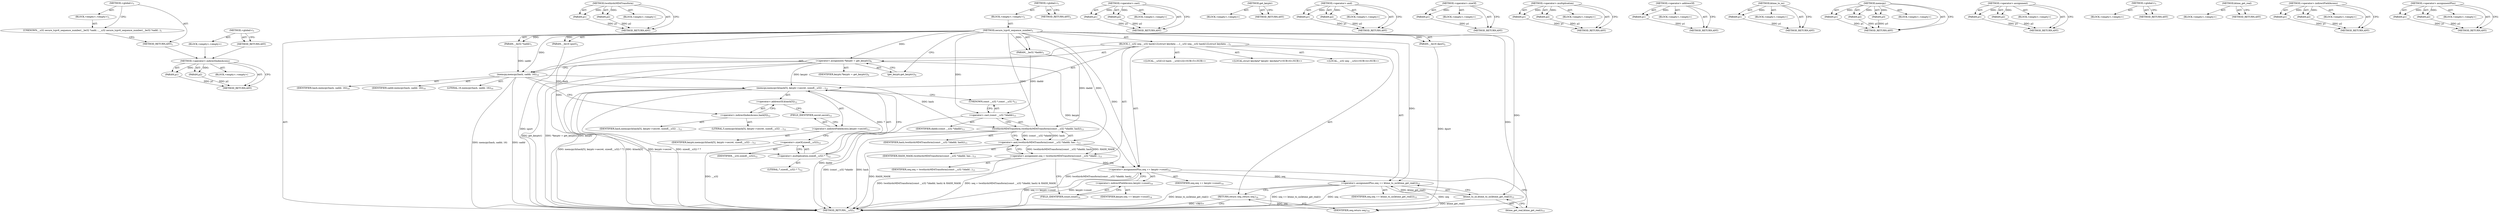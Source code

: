 digraph "&lt;global&gt;" {
vulnerable_101 [label=<(METHOD,&lt;operator&gt;.indirectIndexAccess)>];
vulnerable_102 [label=<(PARAM,p1)>];
vulnerable_103 [label=<(PARAM,p2)>];
vulnerable_104 [label=<(BLOCK,&lt;empty&gt;,&lt;empty&gt;)>];
vulnerable_105 [label=<(METHOD_RETURN,ANY)>];
vulnerable_125 [label=<(METHOD,twothirdsMD4Transform)>];
vulnerable_126 [label=<(PARAM,p1)>];
vulnerable_127 [label=<(PARAM,p2)>];
vulnerable_128 [label=<(BLOCK,&lt;empty&gt;,&lt;empty&gt;)>];
vulnerable_129 [label=<(METHOD_RETURN,ANY)>];
vulnerable_6 [label=<(METHOD,&lt;global&gt;)<SUB>1</SUB>>];
vulnerable_7 [label=<(BLOCK,&lt;empty&gt;,&lt;empty&gt;)<SUB>1</SUB>>];
vulnerable_8 [label=<(METHOD,secure_tcpv6_sequence_number)<SUB>1</SUB>>];
vulnerable_9 [label=<(PARAM,__be32 *saddr)<SUB>1</SUB>>];
vulnerable_10 [label=<(PARAM,__be32 *daddr)<SUB>1</SUB>>];
vulnerable_11 [label=<(PARAM,__be16 sport)<SUB>2</SUB>>];
vulnerable_12 [label=<(PARAM,__be16 dport)<SUB>2</SUB>>];
vulnerable_13 [label=<(BLOCK,{
	__u32 seq;
	__u32 hash[12];
	struct keydata ...,{
	__u32 seq;
	__u32 hash[12];
	struct keydata ...)<SUB>3</SUB>>];
vulnerable_14 [label="<(LOCAL,__u32 seq: __u32)<SUB>4</SUB>>"];
vulnerable_15 [label="<(LOCAL,__u32[12] hash: __u32[12])<SUB>5</SUB>>"];
vulnerable_16 [label="<(LOCAL,struct keydata* keyptr: keydata*)<SUB>6</SUB>>"];
vulnerable_17 [label=<(&lt;operator&gt;.assignment,*keyptr = get_keyptr())<SUB>6</SUB>>];
vulnerable_18 [label=<(IDENTIFIER,keyptr,*keyptr = get_keyptr())<SUB>6</SUB>>];
vulnerable_19 [label=<(get_keyptr,get_keyptr())<SUB>6</SUB>>];
vulnerable_20 [label=<(memcpy,memcpy(hash, saddr, 16))<SUB>10</SUB>>];
vulnerable_21 [label=<(IDENTIFIER,hash,memcpy(hash, saddr, 16))<SUB>10</SUB>>];
vulnerable_22 [label=<(IDENTIFIER,saddr,memcpy(hash, saddr, 16))<SUB>10</SUB>>];
vulnerable_23 [label=<(LITERAL,16,memcpy(hash, saddr, 16))<SUB>10</SUB>>];
vulnerable_24 [label=<(memcpy,memcpy(&amp;hash[5], keyptr-&gt;secret, sizeof(__u32) ...)<SUB>12</SUB>>];
vulnerable_25 [label=<(&lt;operator&gt;.addressOf,&amp;hash[5])<SUB>12</SUB>>];
vulnerable_26 [label=<(&lt;operator&gt;.indirectIndexAccess,hash[5])<SUB>12</SUB>>];
vulnerable_27 [label=<(IDENTIFIER,hash,memcpy(&amp;hash[5], keyptr-&gt;secret, sizeof(__u32) ...)<SUB>12</SUB>>];
vulnerable_28 [label=<(LITERAL,5,memcpy(&amp;hash[5], keyptr-&gt;secret, sizeof(__u32) ...)<SUB>12</SUB>>];
vulnerable_29 [label=<(&lt;operator&gt;.indirectFieldAccess,keyptr-&gt;secret)<SUB>12</SUB>>];
vulnerable_30 [label=<(IDENTIFIER,keyptr,memcpy(&amp;hash[5], keyptr-&gt;secret, sizeof(__u32) ...)<SUB>12</SUB>>];
vulnerable_31 [label=<(FIELD_IDENTIFIER,secret,secret)<SUB>12</SUB>>];
vulnerable_32 [label=<(&lt;operator&gt;.multiplication,sizeof(__u32) * 7)<SUB>12</SUB>>];
vulnerable_33 [label=<(&lt;operator&gt;.sizeOf,sizeof(__u32))<SUB>12</SUB>>];
vulnerable_34 [label=<(IDENTIFIER,__u32,sizeof(__u32))<SUB>12</SUB>>];
vulnerable_35 [label=<(LITERAL,7,sizeof(__u32) * 7)<SUB>12</SUB>>];
vulnerable_36 [label=<(&lt;operator&gt;.assignment,seq = twothirdsMD4Transform((const __u32 *)dadd...)<SUB>13</SUB>>];
vulnerable_37 [label=<(IDENTIFIER,seq,seq = twothirdsMD4Transform((const __u32 *)dadd...)<SUB>13</SUB>>];
vulnerable_38 [label=<(&lt;operator&gt;.and,twothirdsMD4Transform((const __u32 *)daddr, has...)<SUB>13</SUB>>];
vulnerable_39 [label=<(twothirdsMD4Transform,twothirdsMD4Transform((const __u32 *)daddr, hash))<SUB>13</SUB>>];
vulnerable_40 [label=<(&lt;operator&gt;.cast,(const __u32 *)daddr)<SUB>13</SUB>>];
vulnerable_41 [label=<(UNKNOWN,const __u32 *,const __u32 *)<SUB>13</SUB>>];
vulnerable_42 [label=<(IDENTIFIER,daddr,(const __u32 *)daddr)<SUB>13</SUB>>];
vulnerable_43 [label=<(IDENTIFIER,hash,twothirdsMD4Transform((const __u32 *)daddr, hash))<SUB>13</SUB>>];
vulnerable_44 [label=<(IDENTIFIER,HASH_MASK,twothirdsMD4Transform((const __u32 *)daddr, has...)<SUB>13</SUB>>];
vulnerable_45 [label=<(&lt;operator&gt;.assignmentPlus,seq += keyptr-&gt;count)<SUB>14</SUB>>];
vulnerable_46 [label=<(IDENTIFIER,seq,seq += keyptr-&gt;count)<SUB>14</SUB>>];
vulnerable_47 [label=<(&lt;operator&gt;.indirectFieldAccess,keyptr-&gt;count)<SUB>14</SUB>>];
vulnerable_48 [label=<(IDENTIFIER,keyptr,seq += keyptr-&gt;count)<SUB>14</SUB>>];
vulnerable_49 [label=<(FIELD_IDENTIFIER,count,count)<SUB>14</SUB>>];
vulnerable_50 [label=<(&lt;operator&gt;.assignmentPlus,seq += ktime_to_ns(ktime_get_real()))<SUB>15</SUB>>];
vulnerable_51 [label=<(IDENTIFIER,seq,seq += ktime_to_ns(ktime_get_real()))<SUB>15</SUB>>];
vulnerable_52 [label=<(ktime_to_ns,ktime_to_ns(ktime_get_real()))<SUB>15</SUB>>];
vulnerable_53 [label=<(ktime_get_real,ktime_get_real())<SUB>15</SUB>>];
vulnerable_54 [label=<(RETURN,return seq;,return seq;)<SUB>16</SUB>>];
vulnerable_55 [label=<(IDENTIFIER,seq,return seq;)<SUB>16</SUB>>];
vulnerable_56 [label=<(METHOD_RETURN,__u32)<SUB>1</SUB>>];
vulnerable_58 [label=<(METHOD_RETURN,ANY)<SUB>1</SUB>>];
vulnerable_130 [label=<(METHOD,&lt;operator&gt;.cast)>];
vulnerable_131 [label=<(PARAM,p1)>];
vulnerable_132 [label=<(PARAM,p2)>];
vulnerable_133 [label=<(BLOCK,&lt;empty&gt;,&lt;empty&gt;)>];
vulnerable_134 [label=<(METHOD_RETURN,ANY)>];
vulnerable_88 [label=<(METHOD,get_keyptr)>];
vulnerable_89 [label=<(BLOCK,&lt;empty&gt;,&lt;empty&gt;)>];
vulnerable_90 [label=<(METHOD_RETURN,ANY)>];
vulnerable_120 [label=<(METHOD,&lt;operator&gt;.and)>];
vulnerable_121 [label=<(PARAM,p1)>];
vulnerable_122 [label=<(PARAM,p2)>];
vulnerable_123 [label=<(BLOCK,&lt;empty&gt;,&lt;empty&gt;)>];
vulnerable_124 [label=<(METHOD_RETURN,ANY)>];
vulnerable_116 [label=<(METHOD,&lt;operator&gt;.sizeOf)>];
vulnerable_117 [label=<(PARAM,p1)>];
vulnerable_118 [label=<(BLOCK,&lt;empty&gt;,&lt;empty&gt;)>];
vulnerable_119 [label=<(METHOD_RETURN,ANY)>];
vulnerable_111 [label=<(METHOD,&lt;operator&gt;.multiplication)>];
vulnerable_112 [label=<(PARAM,p1)>];
vulnerable_113 [label=<(PARAM,p2)>];
vulnerable_114 [label=<(BLOCK,&lt;empty&gt;,&lt;empty&gt;)>];
vulnerable_115 [label=<(METHOD_RETURN,ANY)>];
vulnerable_97 [label=<(METHOD,&lt;operator&gt;.addressOf)>];
vulnerable_98 [label=<(PARAM,p1)>];
vulnerable_99 [label=<(BLOCK,&lt;empty&gt;,&lt;empty&gt;)>];
vulnerable_100 [label=<(METHOD_RETURN,ANY)>];
vulnerable_140 [label=<(METHOD,ktime_to_ns)>];
vulnerable_141 [label=<(PARAM,p1)>];
vulnerable_142 [label=<(BLOCK,&lt;empty&gt;,&lt;empty&gt;)>];
vulnerable_143 [label=<(METHOD_RETURN,ANY)>];
vulnerable_91 [label=<(METHOD,memcpy)>];
vulnerable_92 [label=<(PARAM,p1)>];
vulnerable_93 [label=<(PARAM,p2)>];
vulnerable_94 [label=<(PARAM,p3)>];
vulnerable_95 [label=<(BLOCK,&lt;empty&gt;,&lt;empty&gt;)>];
vulnerable_96 [label=<(METHOD_RETURN,ANY)>];
vulnerable_83 [label=<(METHOD,&lt;operator&gt;.assignment)>];
vulnerable_84 [label=<(PARAM,p1)>];
vulnerable_85 [label=<(PARAM,p2)>];
vulnerable_86 [label=<(BLOCK,&lt;empty&gt;,&lt;empty&gt;)>];
vulnerable_87 [label=<(METHOD_RETURN,ANY)>];
vulnerable_77 [label=<(METHOD,&lt;global&gt;)<SUB>1</SUB>>];
vulnerable_78 [label=<(BLOCK,&lt;empty&gt;,&lt;empty&gt;)>];
vulnerable_79 [label=<(METHOD_RETURN,ANY)>];
vulnerable_144 [label=<(METHOD,ktime_get_real)>];
vulnerable_145 [label=<(BLOCK,&lt;empty&gt;,&lt;empty&gt;)>];
vulnerable_146 [label=<(METHOD_RETURN,ANY)>];
vulnerable_106 [label=<(METHOD,&lt;operator&gt;.indirectFieldAccess)>];
vulnerable_107 [label=<(PARAM,p1)>];
vulnerable_108 [label=<(PARAM,p2)>];
vulnerable_109 [label=<(BLOCK,&lt;empty&gt;,&lt;empty&gt;)>];
vulnerable_110 [label=<(METHOD_RETURN,ANY)>];
vulnerable_135 [label=<(METHOD,&lt;operator&gt;.assignmentPlus)>];
vulnerable_136 [label=<(PARAM,p1)>];
vulnerable_137 [label=<(PARAM,p2)>];
vulnerable_138 [label=<(BLOCK,&lt;empty&gt;,&lt;empty&gt;)>];
vulnerable_139 [label=<(METHOD_RETURN,ANY)>];
fixed_6 [label=<(METHOD,&lt;global&gt;)<SUB>1</SUB>>];
fixed_7 [label=<(BLOCK,&lt;empty&gt;,&lt;empty&gt;)<SUB>1</SUB>>];
fixed_8 [label=<(UNKNOWN,__u32 secure_tcpv6_sequence_number(__be32 *sadd...,__u32 secure_tcpv6_sequence_number(__be32 *sadd...)<SUB>1</SUB>>];
fixed_9 [label=<(METHOD_RETURN,ANY)<SUB>1</SUB>>];
fixed_14 [label=<(METHOD,&lt;global&gt;)<SUB>1</SUB>>];
fixed_15 [label=<(BLOCK,&lt;empty&gt;,&lt;empty&gt;)>];
fixed_16 [label=<(METHOD_RETURN,ANY)>];
vulnerable_101 -> vulnerable_102  [key=0, label="AST: "];
vulnerable_101 -> vulnerable_102  [key=1, label="DDG: "];
vulnerable_101 -> vulnerable_104  [key=0, label="AST: "];
vulnerable_101 -> vulnerable_103  [key=0, label="AST: "];
vulnerable_101 -> vulnerable_103  [key=1, label="DDG: "];
vulnerable_101 -> vulnerable_105  [key=0, label="AST: "];
vulnerable_101 -> vulnerable_105  [key=1, label="CFG: "];
vulnerable_102 -> vulnerable_105  [key=0, label="DDG: p1"];
vulnerable_103 -> vulnerable_105  [key=0, label="DDG: p2"];
vulnerable_125 -> vulnerable_126  [key=0, label="AST: "];
vulnerable_125 -> vulnerable_126  [key=1, label="DDG: "];
vulnerable_125 -> vulnerable_128  [key=0, label="AST: "];
vulnerable_125 -> vulnerable_127  [key=0, label="AST: "];
vulnerable_125 -> vulnerable_127  [key=1, label="DDG: "];
vulnerable_125 -> vulnerable_129  [key=0, label="AST: "];
vulnerable_125 -> vulnerable_129  [key=1, label="CFG: "];
vulnerable_126 -> vulnerable_129  [key=0, label="DDG: p1"];
vulnerable_127 -> vulnerable_129  [key=0, label="DDG: p2"];
vulnerable_6 -> vulnerable_7  [key=0, label="AST: "];
vulnerable_6 -> vulnerable_58  [key=0, label="AST: "];
vulnerable_6 -> vulnerable_58  [key=1, label="CFG: "];
vulnerable_7 -> vulnerable_8  [key=0, label="AST: "];
vulnerable_8 -> vulnerable_9  [key=0, label="AST: "];
vulnerable_8 -> vulnerable_9  [key=1, label="DDG: "];
vulnerable_8 -> vulnerable_10  [key=0, label="AST: "];
vulnerable_8 -> vulnerable_10  [key=1, label="DDG: "];
vulnerable_8 -> vulnerable_11  [key=0, label="AST: "];
vulnerable_8 -> vulnerable_11  [key=1, label="DDG: "];
vulnerable_8 -> vulnerable_12  [key=0, label="AST: "];
vulnerable_8 -> vulnerable_12  [key=1, label="DDG: "];
vulnerable_8 -> vulnerable_13  [key=0, label="AST: "];
vulnerable_8 -> vulnerable_56  [key=0, label="AST: "];
vulnerable_8 -> vulnerable_19  [key=0, label="CFG: "];
vulnerable_8 -> vulnerable_17  [key=0, label="DDG: "];
vulnerable_8 -> vulnerable_20  [key=0, label="DDG: "];
vulnerable_8 -> vulnerable_45  [key=0, label="DDG: "];
vulnerable_8 -> vulnerable_50  [key=0, label="DDG: "];
vulnerable_8 -> vulnerable_55  [key=0, label="DDG: "];
vulnerable_8 -> vulnerable_32  [key=0, label="DDG: "];
vulnerable_8 -> vulnerable_38  [key=0, label="DDG: "];
vulnerable_8 -> vulnerable_52  [key=0, label="DDG: "];
vulnerable_8 -> vulnerable_39  [key=0, label="DDG: "];
vulnerable_8 -> vulnerable_40  [key=0, label="DDG: "];
vulnerable_9 -> vulnerable_20  [key=0, label="DDG: saddr"];
vulnerable_10 -> vulnerable_39  [key=0, label="DDG: daddr"];
vulnerable_10 -> vulnerable_40  [key=0, label="DDG: daddr"];
vulnerable_11 -> vulnerable_56  [key=0, label="DDG: sport"];
vulnerable_12 -> vulnerable_56  [key=0, label="DDG: dport"];
vulnerable_13 -> vulnerable_14  [key=0, label="AST: "];
vulnerable_13 -> vulnerable_15  [key=0, label="AST: "];
vulnerable_13 -> vulnerable_16  [key=0, label="AST: "];
vulnerable_13 -> vulnerable_17  [key=0, label="AST: "];
vulnerable_13 -> vulnerable_20  [key=0, label="AST: "];
vulnerable_13 -> vulnerable_24  [key=0, label="AST: "];
vulnerable_13 -> vulnerable_36  [key=0, label="AST: "];
vulnerable_13 -> vulnerable_45  [key=0, label="AST: "];
vulnerable_13 -> vulnerable_50  [key=0, label="AST: "];
vulnerable_13 -> vulnerable_54  [key=0, label="AST: "];
vulnerable_17 -> vulnerable_18  [key=0, label="AST: "];
vulnerable_17 -> vulnerable_19  [key=0, label="AST: "];
vulnerable_17 -> vulnerable_20  [key=0, label="CFG: "];
vulnerable_17 -> vulnerable_56  [key=0, label="DDG: keyptr"];
vulnerable_17 -> vulnerable_56  [key=1, label="DDG: get_keyptr()"];
vulnerable_17 -> vulnerable_56  [key=2, label="DDG: *keyptr = get_keyptr()"];
vulnerable_17 -> vulnerable_45  [key=0, label="DDG: keyptr"];
vulnerable_17 -> vulnerable_24  [key=0, label="DDG: keyptr"];
vulnerable_19 -> vulnerable_17  [key=0, label="CFG: "];
vulnerable_20 -> vulnerable_21  [key=0, label="AST: "];
vulnerable_20 -> vulnerable_22  [key=0, label="AST: "];
vulnerable_20 -> vulnerable_23  [key=0, label="AST: "];
vulnerable_20 -> vulnerable_26  [key=0, label="CFG: "];
vulnerable_20 -> vulnerable_56  [key=0, label="DDG: saddr"];
vulnerable_20 -> vulnerable_56  [key=1, label="DDG: memcpy(hash, saddr, 16)"];
vulnerable_20 -> vulnerable_24  [key=0, label="DDG: hash"];
vulnerable_20 -> vulnerable_39  [key=0, label="DDG: hash"];
vulnerable_24 -> vulnerable_25  [key=0, label="AST: "];
vulnerable_24 -> vulnerable_29  [key=0, label="AST: "];
vulnerable_24 -> vulnerable_32  [key=0, label="AST: "];
vulnerable_24 -> vulnerable_41  [key=0, label="CFG: "];
vulnerable_24 -> vulnerable_56  [key=0, label="DDG: &amp;hash[5]"];
vulnerable_24 -> vulnerable_56  [key=1, label="DDG: keyptr-&gt;secret"];
vulnerable_24 -> vulnerable_56  [key=2, label="DDG: sizeof(__u32) * 7"];
vulnerable_24 -> vulnerable_56  [key=3, label="DDG: memcpy(&amp;hash[5], keyptr-&gt;secret, sizeof(__u32) * 7)"];
vulnerable_25 -> vulnerable_26  [key=0, label="AST: "];
vulnerable_25 -> vulnerable_31  [key=0, label="CFG: "];
vulnerable_26 -> vulnerable_27  [key=0, label="AST: "];
vulnerable_26 -> vulnerable_28  [key=0, label="AST: "];
vulnerable_26 -> vulnerable_25  [key=0, label="CFG: "];
vulnerable_29 -> vulnerable_30  [key=0, label="AST: "];
vulnerable_29 -> vulnerable_31  [key=0, label="AST: "];
vulnerable_29 -> vulnerable_33  [key=0, label="CFG: "];
vulnerable_31 -> vulnerable_29  [key=0, label="CFG: "];
vulnerable_32 -> vulnerable_33  [key=0, label="AST: "];
vulnerable_32 -> vulnerable_35  [key=0, label="AST: "];
vulnerable_32 -> vulnerable_24  [key=0, label="CFG: "];
vulnerable_32 -> vulnerable_24  [key=1, label="DDG: 7"];
vulnerable_33 -> vulnerable_34  [key=0, label="AST: "];
vulnerable_33 -> vulnerable_32  [key=0, label="CFG: "];
vulnerable_33 -> vulnerable_56  [key=0, label="DDG: __u32"];
vulnerable_36 -> vulnerable_37  [key=0, label="AST: "];
vulnerable_36 -> vulnerable_38  [key=0, label="AST: "];
vulnerable_36 -> vulnerable_49  [key=0, label="CFG: "];
vulnerable_36 -> vulnerable_56  [key=0, label="DDG: twothirdsMD4Transform((const __u32 *)daddr, hash) &amp; HASH_MASK"];
vulnerable_36 -> vulnerable_56  [key=1, label="DDG: seq = twothirdsMD4Transform((const __u32 *)daddr, hash) &amp; HASH_MASK"];
vulnerable_36 -> vulnerable_45  [key=0, label="DDG: seq"];
vulnerable_38 -> vulnerable_39  [key=0, label="AST: "];
vulnerable_38 -> vulnerable_44  [key=0, label="AST: "];
vulnerable_38 -> vulnerable_36  [key=0, label="CFG: "];
vulnerable_38 -> vulnerable_36  [key=1, label="DDG: twothirdsMD4Transform((const __u32 *)daddr, hash)"];
vulnerable_38 -> vulnerable_36  [key=2, label="DDG: HASH_MASK"];
vulnerable_38 -> vulnerable_56  [key=0, label="DDG: twothirdsMD4Transform((const __u32 *)daddr, hash)"];
vulnerable_38 -> vulnerable_56  [key=1, label="DDG: HASH_MASK"];
vulnerable_39 -> vulnerable_40  [key=0, label="AST: "];
vulnerable_39 -> vulnerable_43  [key=0, label="AST: "];
vulnerable_39 -> vulnerable_38  [key=0, label="CFG: "];
vulnerable_39 -> vulnerable_38  [key=1, label="DDG: (const __u32 *)daddr"];
vulnerable_39 -> vulnerable_38  [key=2, label="DDG: hash"];
vulnerable_39 -> vulnerable_56  [key=0, label="DDG: (const __u32 *)daddr"];
vulnerable_39 -> vulnerable_56  [key=1, label="DDG: hash"];
vulnerable_40 -> vulnerable_41  [key=0, label="AST: "];
vulnerable_40 -> vulnerable_42  [key=0, label="AST: "];
vulnerable_40 -> vulnerable_39  [key=0, label="CFG: "];
vulnerable_40 -> vulnerable_56  [key=0, label="DDG: daddr"];
vulnerable_41 -> vulnerable_40  [key=0, label="CFG: "];
vulnerable_45 -> vulnerable_46  [key=0, label="AST: "];
vulnerable_45 -> vulnerable_47  [key=0, label="AST: "];
vulnerable_45 -> vulnerable_53  [key=0, label="CFG: "];
vulnerable_45 -> vulnerable_56  [key=0, label="DDG: keyptr-&gt;count"];
vulnerable_45 -> vulnerable_56  [key=1, label="DDG: seq += keyptr-&gt;count"];
vulnerable_45 -> vulnerable_50  [key=0, label="DDG: seq"];
vulnerable_47 -> vulnerable_48  [key=0, label="AST: "];
vulnerable_47 -> vulnerable_49  [key=0, label="AST: "];
vulnerable_47 -> vulnerable_45  [key=0, label="CFG: "];
vulnerable_49 -> vulnerable_47  [key=0, label="CFG: "];
vulnerable_50 -> vulnerable_51  [key=0, label="AST: "];
vulnerable_50 -> vulnerable_52  [key=0, label="AST: "];
vulnerable_50 -> vulnerable_54  [key=0, label="CFG: "];
vulnerable_50 -> vulnerable_56  [key=0, label="DDG: seq"];
vulnerable_50 -> vulnerable_56  [key=1, label="DDG: ktime_to_ns(ktime_get_real())"];
vulnerable_50 -> vulnerable_56  [key=2, label="DDG: seq += ktime_to_ns(ktime_get_real())"];
vulnerable_50 -> vulnerable_55  [key=0, label="DDG: seq"];
vulnerable_52 -> vulnerable_53  [key=0, label="AST: "];
vulnerable_52 -> vulnerable_50  [key=0, label="CFG: "];
vulnerable_52 -> vulnerable_50  [key=1, label="DDG: ktime_get_real()"];
vulnerable_52 -> vulnerable_56  [key=0, label="DDG: ktime_get_real()"];
vulnerable_53 -> vulnerable_52  [key=0, label="CFG: "];
vulnerable_54 -> vulnerable_55  [key=0, label="AST: "];
vulnerable_54 -> vulnerable_56  [key=0, label="CFG: "];
vulnerable_54 -> vulnerable_56  [key=1, label="DDG: &lt;RET&gt;"];
vulnerable_55 -> vulnerable_54  [key=0, label="DDG: seq"];
vulnerable_130 -> vulnerable_131  [key=0, label="AST: "];
vulnerable_130 -> vulnerable_131  [key=1, label="DDG: "];
vulnerable_130 -> vulnerable_133  [key=0, label="AST: "];
vulnerable_130 -> vulnerable_132  [key=0, label="AST: "];
vulnerable_130 -> vulnerable_132  [key=1, label="DDG: "];
vulnerable_130 -> vulnerable_134  [key=0, label="AST: "];
vulnerable_130 -> vulnerable_134  [key=1, label="CFG: "];
vulnerable_131 -> vulnerable_134  [key=0, label="DDG: p1"];
vulnerable_132 -> vulnerable_134  [key=0, label="DDG: p2"];
vulnerable_88 -> vulnerable_89  [key=0, label="AST: "];
vulnerable_88 -> vulnerable_90  [key=0, label="AST: "];
vulnerable_88 -> vulnerable_90  [key=1, label="CFG: "];
vulnerable_120 -> vulnerable_121  [key=0, label="AST: "];
vulnerable_120 -> vulnerable_121  [key=1, label="DDG: "];
vulnerable_120 -> vulnerable_123  [key=0, label="AST: "];
vulnerable_120 -> vulnerable_122  [key=0, label="AST: "];
vulnerable_120 -> vulnerable_122  [key=1, label="DDG: "];
vulnerable_120 -> vulnerable_124  [key=0, label="AST: "];
vulnerable_120 -> vulnerable_124  [key=1, label="CFG: "];
vulnerable_121 -> vulnerable_124  [key=0, label="DDG: p1"];
vulnerable_122 -> vulnerable_124  [key=0, label="DDG: p2"];
vulnerable_116 -> vulnerable_117  [key=0, label="AST: "];
vulnerable_116 -> vulnerable_117  [key=1, label="DDG: "];
vulnerable_116 -> vulnerable_118  [key=0, label="AST: "];
vulnerable_116 -> vulnerable_119  [key=0, label="AST: "];
vulnerable_116 -> vulnerable_119  [key=1, label="CFG: "];
vulnerable_117 -> vulnerable_119  [key=0, label="DDG: p1"];
vulnerable_111 -> vulnerable_112  [key=0, label="AST: "];
vulnerable_111 -> vulnerable_112  [key=1, label="DDG: "];
vulnerable_111 -> vulnerable_114  [key=0, label="AST: "];
vulnerable_111 -> vulnerable_113  [key=0, label="AST: "];
vulnerable_111 -> vulnerable_113  [key=1, label="DDG: "];
vulnerable_111 -> vulnerable_115  [key=0, label="AST: "];
vulnerable_111 -> vulnerable_115  [key=1, label="CFG: "];
vulnerable_112 -> vulnerable_115  [key=0, label="DDG: p1"];
vulnerable_113 -> vulnerable_115  [key=0, label="DDG: p2"];
vulnerable_97 -> vulnerable_98  [key=0, label="AST: "];
vulnerable_97 -> vulnerable_98  [key=1, label="DDG: "];
vulnerable_97 -> vulnerable_99  [key=0, label="AST: "];
vulnerable_97 -> vulnerable_100  [key=0, label="AST: "];
vulnerable_97 -> vulnerable_100  [key=1, label="CFG: "];
vulnerable_98 -> vulnerable_100  [key=0, label="DDG: p1"];
vulnerable_140 -> vulnerable_141  [key=0, label="AST: "];
vulnerable_140 -> vulnerable_141  [key=1, label="DDG: "];
vulnerable_140 -> vulnerable_142  [key=0, label="AST: "];
vulnerable_140 -> vulnerable_143  [key=0, label="AST: "];
vulnerable_140 -> vulnerable_143  [key=1, label="CFG: "];
vulnerable_141 -> vulnerable_143  [key=0, label="DDG: p1"];
vulnerable_91 -> vulnerable_92  [key=0, label="AST: "];
vulnerable_91 -> vulnerable_92  [key=1, label="DDG: "];
vulnerable_91 -> vulnerable_95  [key=0, label="AST: "];
vulnerable_91 -> vulnerable_93  [key=0, label="AST: "];
vulnerable_91 -> vulnerable_93  [key=1, label="DDG: "];
vulnerable_91 -> vulnerable_96  [key=0, label="AST: "];
vulnerable_91 -> vulnerable_96  [key=1, label="CFG: "];
vulnerable_91 -> vulnerable_94  [key=0, label="AST: "];
vulnerable_91 -> vulnerable_94  [key=1, label="DDG: "];
vulnerable_92 -> vulnerable_96  [key=0, label="DDG: p1"];
vulnerable_93 -> vulnerable_96  [key=0, label="DDG: p2"];
vulnerable_94 -> vulnerable_96  [key=0, label="DDG: p3"];
vulnerable_83 -> vulnerable_84  [key=0, label="AST: "];
vulnerable_83 -> vulnerable_84  [key=1, label="DDG: "];
vulnerable_83 -> vulnerable_86  [key=0, label="AST: "];
vulnerable_83 -> vulnerable_85  [key=0, label="AST: "];
vulnerable_83 -> vulnerable_85  [key=1, label="DDG: "];
vulnerable_83 -> vulnerable_87  [key=0, label="AST: "];
vulnerable_83 -> vulnerable_87  [key=1, label="CFG: "];
vulnerable_84 -> vulnerable_87  [key=0, label="DDG: p1"];
vulnerable_85 -> vulnerable_87  [key=0, label="DDG: p2"];
vulnerable_77 -> vulnerable_78  [key=0, label="AST: "];
vulnerable_77 -> vulnerable_79  [key=0, label="AST: "];
vulnerable_77 -> vulnerable_79  [key=1, label="CFG: "];
vulnerable_144 -> vulnerable_145  [key=0, label="AST: "];
vulnerable_144 -> vulnerable_146  [key=0, label="AST: "];
vulnerable_144 -> vulnerable_146  [key=1, label="CFG: "];
vulnerable_106 -> vulnerable_107  [key=0, label="AST: "];
vulnerable_106 -> vulnerable_107  [key=1, label="DDG: "];
vulnerable_106 -> vulnerable_109  [key=0, label="AST: "];
vulnerable_106 -> vulnerable_108  [key=0, label="AST: "];
vulnerable_106 -> vulnerable_108  [key=1, label="DDG: "];
vulnerable_106 -> vulnerable_110  [key=0, label="AST: "];
vulnerable_106 -> vulnerable_110  [key=1, label="CFG: "];
vulnerable_107 -> vulnerable_110  [key=0, label="DDG: p1"];
vulnerable_108 -> vulnerable_110  [key=0, label="DDG: p2"];
vulnerable_135 -> vulnerable_136  [key=0, label="AST: "];
vulnerable_135 -> vulnerable_136  [key=1, label="DDG: "];
vulnerable_135 -> vulnerable_138  [key=0, label="AST: "];
vulnerable_135 -> vulnerable_137  [key=0, label="AST: "];
vulnerable_135 -> vulnerable_137  [key=1, label="DDG: "];
vulnerable_135 -> vulnerable_139  [key=0, label="AST: "];
vulnerable_135 -> vulnerable_139  [key=1, label="CFG: "];
vulnerable_136 -> vulnerable_139  [key=0, label="DDG: p1"];
vulnerable_137 -> vulnerable_139  [key=0, label="DDG: p2"];
fixed_6 -> fixed_7  [key=0, label="AST: "];
fixed_6 -> fixed_9  [key=0, label="AST: "];
fixed_6 -> fixed_8  [key=0, label="CFG: "];
fixed_7 -> fixed_8  [key=0, label="AST: "];
fixed_8 -> fixed_9  [key=0, label="CFG: "];
fixed_9 -> vulnerable_101  [key=0];
fixed_14 -> fixed_15  [key=0, label="AST: "];
fixed_14 -> fixed_16  [key=0, label="AST: "];
fixed_14 -> fixed_16  [key=1, label="CFG: "];
fixed_15 -> vulnerable_101  [key=0];
fixed_16 -> vulnerable_101  [key=0];
}
